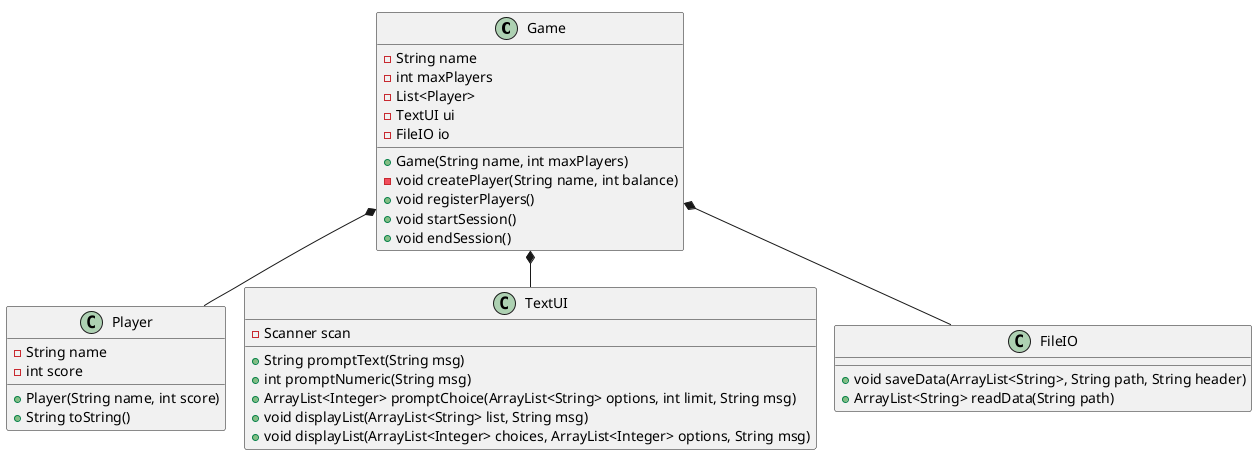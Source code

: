 @startuml
'https://plantuml.com/class-diagram
!pragma layout smetana

class Game
class Player


Game *-- Player
Game *-- TextUI
Game *-- FileIO



class Game {
- String name
- int maxPlayers
- List<Player>
- TextUI ui
- FileIO io
+ Game(String name, int maxPlayers)
- void createPlayer(String name, int balance)
+ void registerPlayers()
+ void startSession()
+ void endSession()

}
class Player {
- String name
- int score
+ Player(String name, int score)
+ String toString()
}

class TextUI {
- Scanner scan
' shows a message and returns the user's input as a String
+ String promptText(String msg)
' shows a message and returns the user's input as an integer
+ int promptNumeric(String msg)
' shows the options, promts for choices until limit is reached, and returns the user's choices as a list
+ ArrayList<Integer> promptChoice(ArrayList<String> options, int limit, String msg)
' shows a message and lists the content of a list
+ void displayList(ArrayList<String> list, String msg)
+ void displayList(ArrayList<Integer> choices, ArrayList<Integer> options, String msg)
}

class FileIO{
+ void saveData(ArrayList<String>, String path, String header)
+ ArrayList<String> readData(String path)
}

@enduml